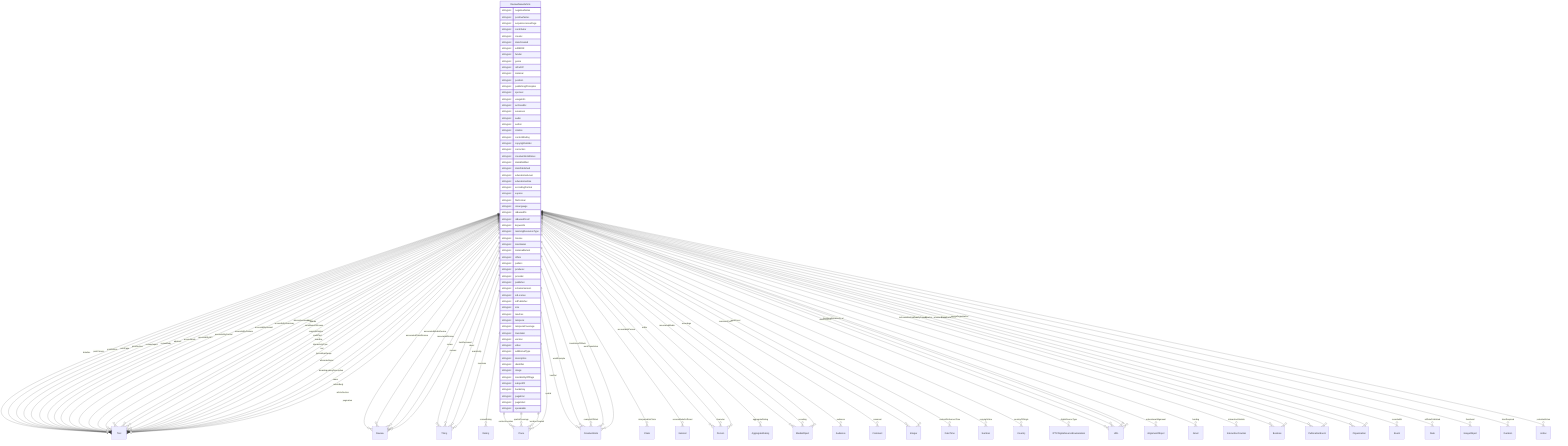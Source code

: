 erDiagram
ReviewNewsArticle {
    stringList negativeNotes  
    stringList positiveNotes  
    stringList acquireLicensePage  
    stringList contributor  
    stringList creator  
    stringList dateCreated  
    stringList editEIDR  
    stringList funder  
    stringList genre  
    stringList isPartOf  
    stringList material  
    stringList position  
    stringList publishingPrinciples  
    stringList sponsor  
    stringList usageInfo  
    stringList archivedAt  
    stringList assesses  
    stringList audio  
    stringList author  
    stringList citation  
    stringList contentRating  
    stringList copyrightHolder  
    stringList correction  
    stringList creativeWorkStatus  
    stringList dateModified  
    stringList datePublished  
    stringList educationalLevel  
    stringList educationalUse  
    stringList encodingFormat  
    stringList expires  
    stringList fileFormat  
    stringList inLanguage  
    stringList isBasedOn  
    stringList isBasedOnUrl  
    stringList keywords  
    stringList learningResourceType  
    stringList license  
    stringList maintainer  
    stringList materialExtent  
    stringList offers  
    stringList pattern  
    stringList producer  
    stringList provider  
    stringList publisher  
    stringList schemaVersion  
    stringList sdLicense  
    stringList sdPublisher  
    stringList size  
    stringList teaches  
    stringList temporal  
    stringList temporalCoverage  
    stringList translator  
    stringList version  
    stringList video  
    stringList additionalType  
    stringList description  
    stringList identifier  
    stringList image  
    stringList mainEntityOfPage  
    stringList subjectOf  
    stringList backstory  
    stringList pageEnd  
    stringList pageStart  
    stringList speakable  
}

ReviewNewsArticle ||--}o Text : "dateline"
ReviewNewsArticle ||--}o Text : "printColumn"
ReviewNewsArticle ||--}o Text : "printEdition"
ReviewNewsArticle ||--}o Text : "printPage"
ReviewNewsArticle ||--}o Text : "printSection"
ReviewNewsArticle ||--}o Review : "associatedClaimReview"
ReviewNewsArticle ||--}o Review : "associatedMediaReview"
ReviewNewsArticle ||--}o Review : "associatedReview"
ReviewNewsArticle ||--}o Thing : "itemReviewed"
ReviewNewsArticle ||--}o Text : "reviewAspect"
ReviewNewsArticle ||--}o Text : "reviewBody"
ReviewNewsArticle ||--}o Rating : "reviewRating"
ReviewNewsArticle ||--}o Thing : "about"
ReviewNewsArticle ||--}o Place : "contentLocation"
ReviewNewsArticle ||--}o CreativeWork : "hasPart"
ReviewNewsArticle ||--}o Claim : "interpretedAsClaim"
ReviewNewsArticle ||--}o Thing : "mainEntity"
ReviewNewsArticle ||--}o Place : "spatialCoverage"
ReviewNewsArticle ||--}o CreativeWork : "workExample"
ReviewNewsArticle ||--}o Text : "abstract"
ReviewNewsArticle ||--}o Text : "accessMode"
ReviewNewsArticle ||--}o ItemList : "accessModeSufficient"
ReviewNewsArticle ||--}o Text : "accessibilityAPI"
ReviewNewsArticle ||--}o Text : "accessibilityControl"
ReviewNewsArticle ||--}o Text : "accessibilityFeature"
ReviewNewsArticle ||--}o Text : "accessibilityHazard"
ReviewNewsArticle ||--}o Text : "accessibilitySummary"
ReviewNewsArticle ||--}o Person : "accountablePerson"
ReviewNewsArticle ||--}o AggregateRating : "aggregateRating"
ReviewNewsArticle ||--}o Text : "alternativeHeadline"
ReviewNewsArticle ||--}o MediaObject : "associatedMedia"
ReviewNewsArticle ||--}o Audience : "audience"
ReviewNewsArticle ||--}o Text : "award"
ReviewNewsArticle ||--}o Text : "awards"
ReviewNewsArticle ||--}o Person : "character"
ReviewNewsArticle ||--}o Comment : "comment"
ReviewNewsArticle ||--}o Integer : "commentCount"
ReviewNewsArticle ||--}o Text : "conditionsOfAccess"
ReviewNewsArticle ||--}o DateTime : "contentReferenceTime"
ReviewNewsArticle ||--}o Text : "copyrightNotice"
ReviewNewsArticle ||--}o Number : "copyrightYear"
ReviewNewsArticle ||--}o Country : "countryOfOrigin"
ReviewNewsArticle ||--}o Text : "creditText"
ReviewNewsArticle ||--}o IPTCDigitalSourceEnumeration : "digitalSourceType"
ReviewNewsArticle ||--}o URL : "discussionUrl"
ReviewNewsArticle ||--}o Person : "editor"
ReviewNewsArticle ||--}o AlignmentObject : "educationalAlignment"
ReviewNewsArticle ||--}o MediaObject : "encoding"
ReviewNewsArticle ||--}o MediaObject : "encodings"
ReviewNewsArticle ||--}o CreativeWork : "exampleOfWork"
ReviewNewsArticle ||--}o Grant : "funding"
ReviewNewsArticle ||--}o Text : "headline"
ReviewNewsArticle ||--}o InteractionCounter : "interactionStatistic"
ReviewNewsArticle ||--}o Text : "interactivityType"
ReviewNewsArticle ||--}o Boolean : "isAccessibleForFree"
ReviewNewsArticle ||--}o Boolean : "isFamilyFriendly"
ReviewNewsArticle ||--}o Place : "locationCreated"
ReviewNewsArticle ||--}o Thing : "mentions"
ReviewNewsArticle ||--}o PublicationEvent : "publication"
ReviewNewsArticle ||--}o Organization : "publisherImprint"
ReviewNewsArticle ||--}o Event : "recordedAt"
ReviewNewsArticle ||--}o PublicationEvent : "releasedEvent"
ReviewNewsArticle ||--}o Review : "review"
ReviewNewsArticle ||--}o Review : "reviews"
ReviewNewsArticle ||--}o Date : "sdDatePublished"
ReviewNewsArticle ||--}o Organization : "sourceOrganization"
ReviewNewsArticle ||--}o Place : "spatial"
ReviewNewsArticle ||--}o Text : "text"
ReviewNewsArticle ||--}o ImageObject : "thumbnail"
ReviewNewsArticle ||--}o URL : "thumbnailUrl"
ReviewNewsArticle ||--}o Duration : "timeRequired"
ReviewNewsArticle ||--}o CreativeWork : "translationOfWork"
ReviewNewsArticle ||--}o Text : "typicalAgeRange"
ReviewNewsArticle ||--}o CreativeWork : "workTranslation"
ReviewNewsArticle ||--}o Text : "alternateName"
ReviewNewsArticle ||--}o Text : "disambiguatingDescription"
ReviewNewsArticle ||--}o Text : "name"
ReviewNewsArticle ||--}o URL : "sameAs"
ReviewNewsArticle ||--}o Action : "potentialAction"
ReviewNewsArticle ||--}o URL : "url"
ReviewNewsArticle ||--}o Text : "articleBody"
ReviewNewsArticle ||--}o Text : "articleSection"
ReviewNewsArticle ||--}o Text : "pagination"
ReviewNewsArticle ||--}o Integer : "wordCount"